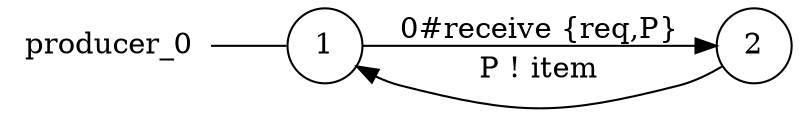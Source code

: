 digraph producer_0 {
	rankdir="LR";
	n_0 [label="producer_0", shape="plaintext"];
	n_1 [id="1", shape=circle, label="1"];
	n_0 -> n_1 [arrowhead=none];
	n_2 [id="2", shape=circle, label="2"];

	n_1 -> n_2 [id="[$e|2]", label="0#receive {req,P}"];
	n_2 -> n_1 [id="[$e|3]", label="P ! item"];
}
